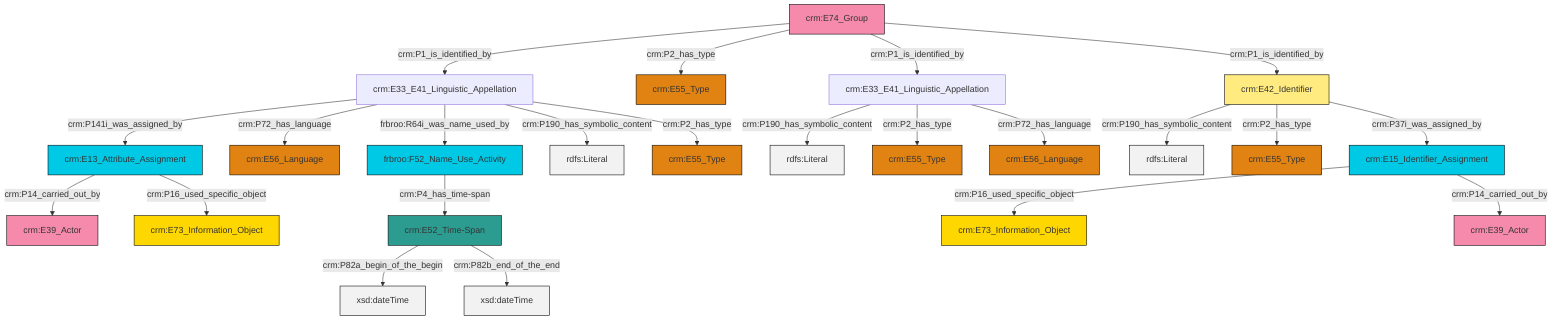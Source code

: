 graph TD
classDef Literal fill:#f2f2f2,stroke:#000000;
classDef CRM_Entity fill:#FFFFFF,stroke:#000000;
classDef Temporal_Entity fill:#00C9E6, stroke:#000000;
classDef Type fill:#E18312, stroke:#000000;
classDef Time-Span fill:#2C9C91, stroke:#000000;
classDef Appellation fill:#FFEB7F, stroke:#000000;
classDef Place fill:#008836, stroke:#000000;
classDef Persistent_Item fill:#B266B2, stroke:#000000;
classDef Conceptual_Object fill:#FFD700, stroke:#000000;
classDef Physical_Thing fill:#D2B48C, stroke:#000000;
classDef Actor fill:#f58aad, stroke:#000000;
classDef PC_Classes fill:#4ce600, stroke:#000000;
classDef Multi fill:#cccccc,stroke:#000000;

0["crm:E74_Group"]:::Actor -->|crm:P1_is_identified_by| 1["crm:E33_E41_Linguistic_Appellation"]:::Default
1["crm:E33_E41_Linguistic_Appellation"]:::Default -->|crm:P141i_was_assigned_by| 2["crm:E13_Attribute_Assignment"]:::Temporal_Entity
7["crm:E42_Identifier"]:::Appellation -->|crm:P190_has_symbolic_content| 9[rdfs:Literal]:::Literal
0["crm:E74_Group"]:::Actor -->|crm:P2_has_type| 10["crm:E55_Type"]:::Type
0["crm:E74_Group"]:::Actor -->|crm:P1_is_identified_by| 11["crm:E33_E41_Linguistic_Appellation"]:::Default
2["crm:E13_Attribute_Assignment"]:::Temporal_Entity -->|crm:P14_carried_out_by| 12["crm:E39_Actor"]:::Actor
13["crm:E52_Time-Span"]:::Time-Span -->|crm:P82a_begin_of_the_begin| 14[xsd:dateTime]:::Literal
1["crm:E33_E41_Linguistic_Appellation"]:::Default -->|crm:P72_has_language| 15["crm:E56_Language"]:::Type
18["crm:E15_Identifier_Assignment"]:::Temporal_Entity -->|crm:P16_used_specific_object| 5["crm:E73_Information_Object"]:::Conceptual_Object
1["crm:E33_E41_Linguistic_Appellation"]:::Default -->|frbroo:R64i_was_name_used_by| 20["frbroo:F52_Name_Use_Activity"]:::Temporal_Entity
1["crm:E33_E41_Linguistic_Appellation"]:::Default -->|crm:P190_has_symbolic_content| 21[rdfs:Literal]:::Literal
1["crm:E33_E41_Linguistic_Appellation"]:::Default -->|crm:P2_has_type| 22["crm:E55_Type"]:::Type
7["crm:E42_Identifier"]:::Appellation -->|crm:P2_has_type| 16["crm:E55_Type"]:::Type
11["crm:E33_E41_Linguistic_Appellation"]:::Default -->|crm:P190_has_symbolic_content| 23[rdfs:Literal]:::Literal
20["frbroo:F52_Name_Use_Activity"]:::Temporal_Entity -->|crm:P4_has_time-span| 13["crm:E52_Time-Span"]:::Time-Span
7["crm:E42_Identifier"]:::Appellation -->|crm:P37i_was_assigned_by| 18["crm:E15_Identifier_Assignment"]:::Temporal_Entity
11["crm:E33_E41_Linguistic_Appellation"]:::Default -->|crm:P2_has_type| 26["crm:E55_Type"]:::Type
0["crm:E74_Group"]:::Actor -->|crm:P1_is_identified_by| 7["crm:E42_Identifier"]:::Appellation
2["crm:E13_Attribute_Assignment"]:::Temporal_Entity -->|crm:P16_used_specific_object| 29["crm:E73_Information_Object"]:::Conceptual_Object
11["crm:E33_E41_Linguistic_Appellation"]:::Default -->|crm:P72_has_language| 3["crm:E56_Language"]:::Type
18["crm:E15_Identifier_Assignment"]:::Temporal_Entity -->|crm:P14_carried_out_by| 34["crm:E39_Actor"]:::Actor
13["crm:E52_Time-Span"]:::Time-Span -->|crm:P82b_end_of_the_end| 37[xsd:dateTime]:::Literal